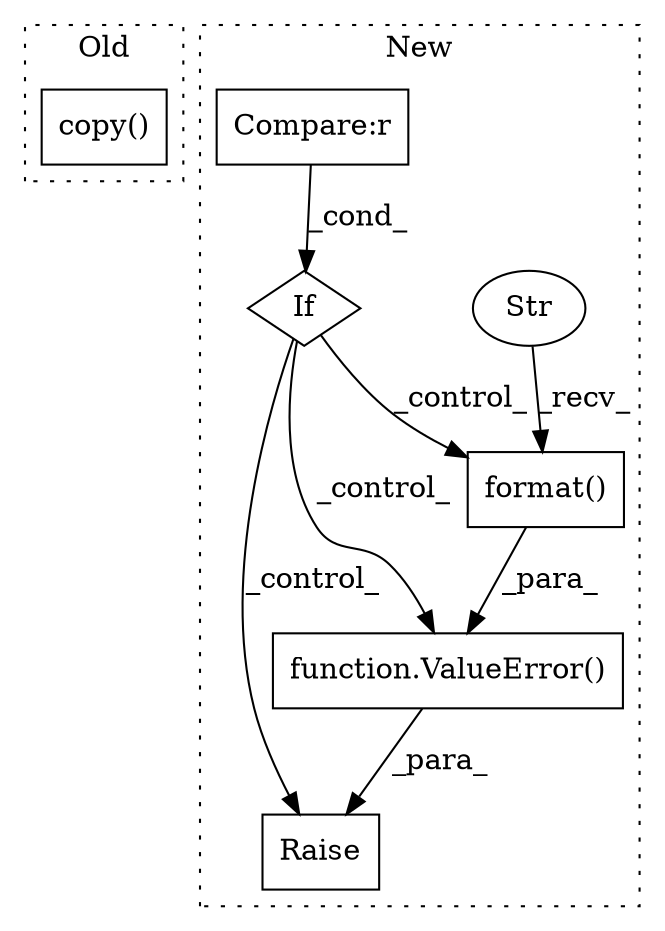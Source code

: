 digraph G {
subgraph cluster0 {
1 [label="copy()" a="75" s="4448" l="39" shape="box"];
label = "Old";
style="dotted";
}
subgraph cluster1 {
2 [label="format()" a="75" s="5009" l="64" shape="box"];
3 [label="Str" a="66" s="5009" l="46" shape="ellipse"];
4 [label="If" a="96" s="4929" l="3" shape="diamond"];
5 [label="Raise" a="91" s="4992" l="6" shape="box"];
6 [label="function.ValueError()" a="75" s="4998,5073" l="11,1" shape="box"];
7 [label="Compare:r" a="40" s="4932" l="46" shape="box"];
label = "New";
style="dotted";
}
2 -> 6 [label="_para_"];
3 -> 2 [label="_recv_"];
4 -> 5 [label="_control_"];
4 -> 2 [label="_control_"];
4 -> 6 [label="_control_"];
6 -> 5 [label="_para_"];
7 -> 4 [label="_cond_"];
}